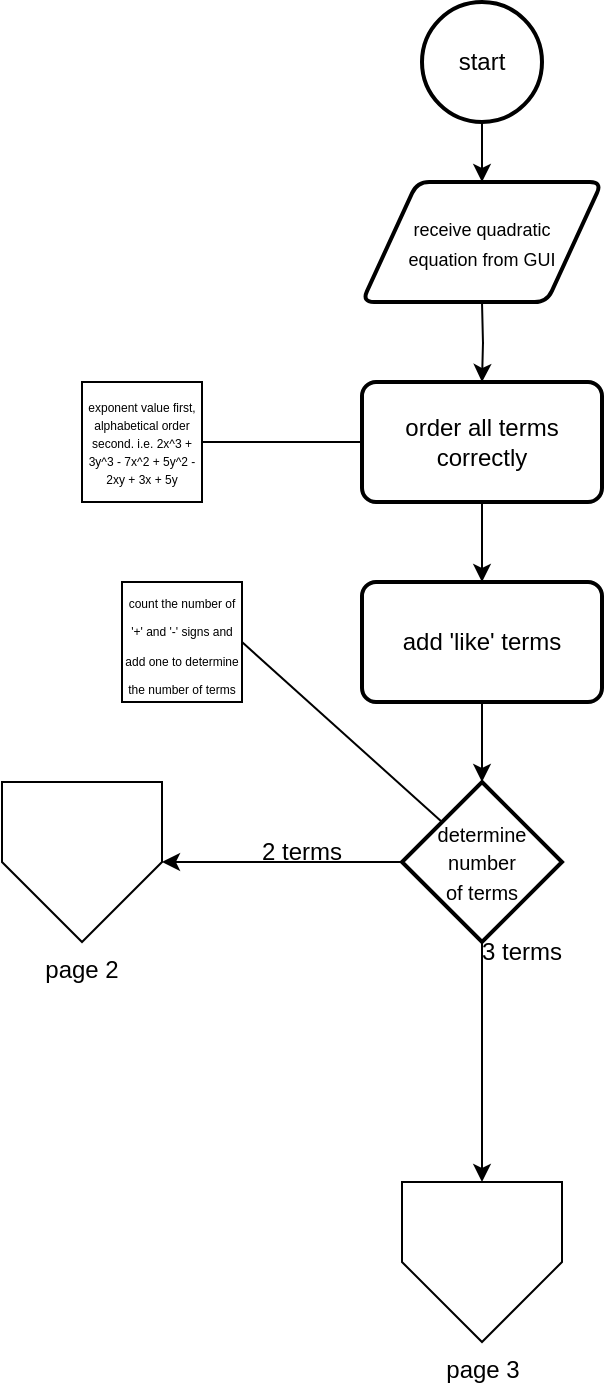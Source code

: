 <mxfile version="21.7.4" type="github" pages="3">
  <diagram id="C5RBs43oDa-KdzZeNtuy" name="Page-1">
    <mxGraphModel dx="557" dy="354" grid="1" gridSize="10" guides="1" tooltips="1" connect="1" arrows="1" fold="1" page="1" pageScale="1" pageWidth="1200" pageHeight="1200" math="0" shadow="0">
      <root>
        <mxCell id="WIyWlLk6GJQsqaUBKTNV-0" />
        <mxCell id="WIyWlLk6GJQsqaUBKTNV-1" parent="WIyWlLk6GJQsqaUBKTNV-0" />
        <mxCell id="uuK180FAohqSELHZCYVR-2" style="edgeStyle=orthogonalEdgeStyle;rounded=0;orthogonalLoop=1;jettySize=auto;html=1;entryX=0.5;entryY=0;entryDx=0;entryDy=0;" parent="WIyWlLk6GJQsqaUBKTNV-1" source="uuK180FAohqSELHZCYVR-0" edge="1">
          <mxGeometry relative="1" as="geometry">
            <mxPoint x="600" y="100" as="targetPoint" />
          </mxGeometry>
        </mxCell>
        <mxCell id="uuK180FAohqSELHZCYVR-0" value="start" style="rounded=1;whiteSpace=wrap;html=1;strokeWidth=2;shape=mxgraph.flowchart.start_2;" parent="WIyWlLk6GJQsqaUBKTNV-1" vertex="1">
          <mxGeometry x="570" y="10" width="60" height="60" as="geometry" />
        </mxCell>
        <mxCell id="uuK180FAohqSELHZCYVR-4" value="" style="edgeStyle=orthogonalEdgeStyle;rounded=0;orthogonalLoop=1;jettySize=auto;html=1;" parent="WIyWlLk6GJQsqaUBKTNV-1" edge="1">
          <mxGeometry relative="1" as="geometry">
            <mxPoint x="600" y="200" as="targetPoint" />
            <mxPoint x="600" y="160" as="sourcePoint" />
          </mxGeometry>
        </mxCell>
        <mxCell id="uuK180FAohqSELHZCYVR-7" style="edgeStyle=orthogonalEdgeStyle;rounded=0;orthogonalLoop=1;jettySize=auto;html=1;entryX=0.5;entryY=0;entryDx=0;entryDy=0;" parent="WIyWlLk6GJQsqaUBKTNV-1" source="uuK180FAohqSELHZCYVR-5" target="uuK180FAohqSELHZCYVR-6" edge="1">
          <mxGeometry relative="1" as="geometry" />
        </mxCell>
        <mxCell id="uuK180FAohqSELHZCYVR-5" value="order all terms correctly" style="shape=label;whiteSpace=wrap;html=1;backgroundOutline=1;rounded=1;absoluteArcSize=1;arcSize=14;strokeWidth=2;" parent="WIyWlLk6GJQsqaUBKTNV-1" vertex="1">
          <mxGeometry x="540" y="200" width="120" height="60" as="geometry" />
        </mxCell>
        <mxCell id="uuK180FAohqSELHZCYVR-13" style="edgeStyle=orthogonalEdgeStyle;rounded=0;orthogonalLoop=1;jettySize=auto;html=1;entryX=0.5;entryY=0;entryDx=0;entryDy=0;" parent="WIyWlLk6GJQsqaUBKTNV-1" source="uuK180FAohqSELHZCYVR-6" target="uuK180FAohqSELHZCYVR-12" edge="1">
          <mxGeometry relative="1" as="geometry" />
        </mxCell>
        <mxCell id="uuK180FAohqSELHZCYVR-6" value="add &#39;like&#39; terms" style="shape=label;whiteSpace=wrap;html=1;backgroundOutline=1;rounded=1;absoluteArcSize=1;arcSize=14;strokeWidth=2;" parent="WIyWlLk6GJQsqaUBKTNV-1" vertex="1">
          <mxGeometry x="540" y="300" width="120" height="60" as="geometry" />
        </mxCell>
        <mxCell id="uuK180FAohqSELHZCYVR-10" value="&lt;p style=&quot;line-height: 60%;&quot;&gt;&lt;font style=&quot;font-size: 6px;&quot;&gt;exponent value first, alphabetical order second.&amp;nbsp;&lt;/font&gt;&lt;span style=&quot;background-color: initial; font-size: 6px;&quot;&gt;i.e. 2x^3 + 3y^3 - 7x^2 + 5y^2 - 2xy + 3x + 5y&lt;/span&gt;&lt;/p&gt;" style="whiteSpace=wrap;html=1;aspect=fixed;align=center;" parent="WIyWlLk6GJQsqaUBKTNV-1" vertex="1">
          <mxGeometry x="400" y="200" width="60" height="60" as="geometry" />
        </mxCell>
        <mxCell id="uuK180FAohqSELHZCYVR-11" value="" style="endArrow=none;html=1;rounded=0;exitX=1;exitY=0.5;exitDx=0;exitDy=0;entryX=0;entryY=0.5;entryDx=0;entryDy=0;" parent="WIyWlLk6GJQsqaUBKTNV-1" source="uuK180FAohqSELHZCYVR-10" target="uuK180FAohqSELHZCYVR-5" edge="1">
          <mxGeometry width="50" height="50" relative="1" as="geometry">
            <mxPoint x="580" y="310" as="sourcePoint" />
            <mxPoint x="630" y="260" as="targetPoint" />
          </mxGeometry>
        </mxCell>
        <mxCell id="uuK180FAohqSELHZCYVR-18" style="edgeStyle=orthogonalEdgeStyle;rounded=0;orthogonalLoop=1;jettySize=auto;html=1;entryX=1;entryY=0.5;entryDx=0;entryDy=0;" parent="WIyWlLk6GJQsqaUBKTNV-1" source="uuK180FAohqSELHZCYVR-12" target="uuK180FAohqSELHZCYVR-17" edge="1">
          <mxGeometry relative="1" as="geometry" />
        </mxCell>
        <mxCell id="_RqgXrxkufGELztGptjM-1" style="edgeStyle=orthogonalEdgeStyle;rounded=0;orthogonalLoop=1;jettySize=auto;html=1;entryX=0.5;entryY=0;entryDx=0;entryDy=0;" edge="1" parent="WIyWlLk6GJQsqaUBKTNV-1" source="uuK180FAohqSELHZCYVR-12" target="_RqgXrxkufGELztGptjM-0">
          <mxGeometry relative="1" as="geometry" />
        </mxCell>
        <mxCell id="uuK180FAohqSELHZCYVR-12" value="&lt;font style=&quot;font-size: 10px;&quot;&gt;determine number &lt;br&gt;of terms&lt;/font&gt;" style="whiteSpace=wrap;html=1;strokeWidth=2;shape=mxgraph.flowchart.decision;" parent="WIyWlLk6GJQsqaUBKTNV-1" vertex="1">
          <mxGeometry x="560" y="400" width="80" height="80" as="geometry" />
        </mxCell>
        <mxCell id="uuK180FAohqSELHZCYVR-14" value="&lt;font style=&quot;font-size: 6px;&quot;&gt;count the number of &#39;+&#39; and &#39;-&#39; signs and add one to determine the number of terms&lt;/font&gt;" style="whiteSpace=wrap;html=1;aspect=fixed;" parent="WIyWlLk6GJQsqaUBKTNV-1" vertex="1">
          <mxGeometry x="420" y="300" width="60" height="60" as="geometry" />
        </mxCell>
        <mxCell id="uuK180FAohqSELHZCYVR-15" value="" style="endArrow=none;html=1;rounded=0;exitX=1;exitY=0.5;exitDx=0;exitDy=0;" parent="WIyWlLk6GJQsqaUBKTNV-1" source="uuK180FAohqSELHZCYVR-14" edge="1">
          <mxGeometry width="50" height="50" relative="1" as="geometry">
            <mxPoint x="480" y="420" as="sourcePoint" />
            <mxPoint x="580" y="420" as="targetPoint" />
          </mxGeometry>
        </mxCell>
        <mxCell id="uuK180FAohqSELHZCYVR-17" value="page 2" style="shape=offPageConnector;whiteSpace=wrap;html=1;verticalLabelPosition=bottom;verticalAlign=top;rounded=0;size=0.5;" parent="WIyWlLk6GJQsqaUBKTNV-1" vertex="1">
          <mxGeometry x="360" y="400" width="80" height="80" as="geometry" />
        </mxCell>
        <mxCell id="uuK180FAohqSELHZCYVR-19" value="2 terms" style="text;html=1;strokeColor=none;fillColor=none;align=center;verticalAlign=middle;whiteSpace=wrap;rounded=0;" parent="WIyWlLk6GJQsqaUBKTNV-1" vertex="1">
          <mxGeometry x="480" y="420" width="60" height="30" as="geometry" />
        </mxCell>
        <mxCell id="JuvmCKyPmSD7rw9ot1g9-1" value="&lt;font style=&quot;&quot;&gt;&lt;font style=&quot;font-size: 9px;&quot;&gt;receive quadratic&lt;br&gt;equation from GUI&lt;/font&gt;&lt;br&gt;&lt;/font&gt;" style="shape=parallelogram;html=1;strokeWidth=2;perimeter=parallelogramPerimeter;whiteSpace=wrap;rounded=1;arcSize=12;size=0.23;" parent="WIyWlLk6GJQsqaUBKTNV-1" vertex="1">
          <mxGeometry x="540" y="100" width="120" height="60" as="geometry" />
        </mxCell>
        <mxCell id="_RqgXrxkufGELztGptjM-0" value="page 3" style="verticalLabelPosition=bottom;verticalAlign=top;html=1;shape=offPageConnector;rounded=0;size=0.5;" vertex="1" parent="WIyWlLk6GJQsqaUBKTNV-1">
          <mxGeometry x="560" y="600" width="80" height="80" as="geometry" />
        </mxCell>
        <mxCell id="_RqgXrxkufGELztGptjM-2" value="3 terms" style="text;html=1;strokeColor=none;fillColor=none;align=center;verticalAlign=middle;whiteSpace=wrap;rounded=0;" vertex="1" parent="WIyWlLk6GJQsqaUBKTNV-1">
          <mxGeometry x="590" y="470" width="60" height="30" as="geometry" />
        </mxCell>
      </root>
    </mxGraphModel>
  </diagram>
  <diagram id="BQg6JwgNhNgrC6UbApTg" name="Page-2">
    <mxGraphModel dx="796" dy="506" grid="1" gridSize="10" guides="1" tooltips="1" connect="1" arrows="1" fold="1" page="1" pageScale="1" pageWidth="1200" pageHeight="1200" math="0" shadow="0">
      <root>
        <mxCell id="0" />
        <mxCell id="1" parent="0" />
        <mxCell id="5-Mt6bs5kKPVT8Y9pz6Z-4" style="edgeStyle=orthogonalEdgeStyle;rounded=0;orthogonalLoop=1;jettySize=auto;html=1;entryX=0.5;entryY=0;entryDx=0;entryDy=0;" parent="1" source="EtWaN-WnZ443iwk2cbBP-1" target="5-Mt6bs5kKPVT8Y9pz6Z-3" edge="1">
          <mxGeometry relative="1" as="geometry" />
        </mxCell>
        <mxCell id="EtWaN-WnZ443iwk2cbBP-1" value="continue from page 1" style="shape=offPageConnector;whiteSpace=wrap;html=1;" parent="1" vertex="1">
          <mxGeometry x="560" width="80" height="80" as="geometry" />
        </mxCell>
        <mxCell id="s2lf8T3ZpkW-WNz2dh5t-12" style="edgeStyle=orthogonalEdgeStyle;rounded=0;orthogonalLoop=1;jettySize=auto;html=1;entryX=0.5;entryY=0;entryDx=0;entryDy=0;" parent="1" source="5-Mt6bs5kKPVT8Y9pz6Z-3" target="s2lf8T3ZpkW-WNz2dh5t-1" edge="1">
          <mxGeometry relative="1" as="geometry" />
        </mxCell>
        <mxCell id="5-Mt6bs5kKPVT8Y9pz6Z-3" value="determine the binomial type" style="rounded=1;whiteSpace=wrap;html=1;absoluteArcSize=1;arcSize=14;strokeWidth=2;" parent="1" vertex="1">
          <mxGeometry x="550" y="120" width="100" height="100" as="geometry" />
        </mxCell>
        <mxCell id="5-Mt6bs5kKPVT8Y9pz6Z-8" style="edgeStyle=orthogonalEdgeStyle;rounded=0;orthogonalLoop=1;jettySize=auto;html=1;entryX=0.5;entryY=0;entryDx=0;entryDy=0;entryPerimeter=0;" parent="1" source="5-Mt6bs5kKPVT8Y9pz6Z-5" target="5-Mt6bs5kKPVT8Y9pz6Z-7" edge="1">
          <mxGeometry relative="1" as="geometry" />
        </mxCell>
        <mxCell id="jNJkGPtJVap60MOeSGy_-3" style="edgeStyle=orthogonalEdgeStyle;rounded=0;orthogonalLoop=1;jettySize=auto;html=1;entryX=1;entryY=0.5;entryDx=0;entryDy=0;exitX=1;exitY=0.5;exitDx=0;exitDy=0;exitPerimeter=0;" edge="1" parent="1" source="5-Mt6bs5kKPVT8Y9pz6Z-5" target="yLvlcDcz9tJkH_rwTKGk-1">
          <mxGeometry relative="1" as="geometry">
            <mxPoint x="670" y="450" as="sourcePoint" />
            <mxPoint x="650" y="850" as="targetPoint" />
            <Array as="points">
              <mxPoint x="740" y="450" />
              <mxPoint x="740" y="850" />
            </Array>
          </mxGeometry>
        </mxCell>
        <mxCell id="5-Mt6bs5kKPVT8Y9pz6Z-5" value="&lt;font style=&quot;font-size: 9px;&quot;&gt;are the terms subtracted?&lt;/font&gt;" style="strokeWidth=2;html=1;shape=mxgraph.flowchart.decision;whiteSpace=wrap;" parent="1" vertex="1">
          <mxGeometry x="550" y="400" width="100" height="100" as="geometry" />
        </mxCell>
        <mxCell id="s2lf8T3ZpkW-WNz2dh5t-11" style="edgeStyle=orthogonalEdgeStyle;rounded=0;orthogonalLoop=1;jettySize=auto;html=1;entryX=0.5;entryY=0;entryDx=0;entryDy=0;" parent="1" source="5-Mt6bs5kKPVT8Y9pz6Z-7" target="s2lf8T3ZpkW-WNz2dh5t-8" edge="1">
          <mxGeometry relative="1" as="geometry" />
        </mxCell>
        <mxCell id="jNJkGPtJVap60MOeSGy_-4" style="edgeStyle=orthogonalEdgeStyle;rounded=0;orthogonalLoop=1;jettySize=auto;html=1;" edge="1" parent="1" source="5-Mt6bs5kKPVT8Y9pz6Z-7">
          <mxGeometry relative="1" as="geometry">
            <mxPoint x="740" y="590" as="targetPoint" />
          </mxGeometry>
        </mxCell>
        <mxCell id="5-Mt6bs5kKPVT8Y9pz6Z-7" value="&lt;font style=&quot;font-size: 10px;&quot;&gt;can they both be square-rooted?&lt;/font&gt;" style="strokeWidth=2;html=1;shape=mxgraph.flowchart.decision;whiteSpace=wrap;" parent="1" vertex="1">
          <mxGeometry x="550" y="540" width="100" height="100" as="geometry" />
        </mxCell>
        <mxCell id="5-Mt6bs5kKPVT8Y9pz6Z-9" value="yes" style="text;html=1;strokeColor=none;fillColor=none;align=center;verticalAlign=middle;whiteSpace=wrap;rounded=0;" parent="1" vertex="1">
          <mxGeometry x="560" y="490" width="60" height="30" as="geometry" />
        </mxCell>
        <mxCell id="s2lf8T3ZpkW-WNz2dh5t-13" style="edgeStyle=orthogonalEdgeStyle;rounded=0;orthogonalLoop=1;jettySize=auto;html=1;entryX=0.5;entryY=0;entryDx=0;entryDy=0;entryPerimeter=0;" parent="1" source="s2lf8T3ZpkW-WNz2dh5t-1" target="5-Mt6bs5kKPVT8Y9pz6Z-5" edge="1">
          <mxGeometry relative="1" as="geometry" />
        </mxCell>
        <mxCell id="s2lf8T3ZpkW-WNz2dh5t-1" value="factor out GCF" style="rounded=1;whiteSpace=wrap;html=1;absoluteArcSize=1;arcSize=14;strokeWidth=2;" parent="1" vertex="1">
          <mxGeometry x="550" y="260" width="100" height="100" as="geometry" />
        </mxCell>
        <mxCell id="s2lf8T3ZpkW-WNz2dh5t-4" value="no" style="text;html=1;strokeColor=none;fillColor=none;align=center;verticalAlign=middle;whiteSpace=wrap;rounded=0;" parent="1" vertex="1">
          <mxGeometry x="630" y="430" width="60" height="30" as="geometry" />
        </mxCell>
        <mxCell id="s2lf8T3ZpkW-WNz2dh5t-5" value="no" style="text;html=1;strokeColor=none;fillColor=none;align=center;verticalAlign=middle;whiteSpace=wrap;rounded=0;" parent="1" vertex="1">
          <mxGeometry x="630" y="570" width="60" height="30" as="geometry" />
        </mxCell>
        <mxCell id="jNJkGPtJVap60MOeSGy_-2" style="edgeStyle=orthogonalEdgeStyle;rounded=0;orthogonalLoop=1;jettySize=auto;html=1;entryX=0.5;entryY=0;entryDx=0;entryDy=0;entryPerimeter=0;" edge="1" parent="1" source="s2lf8T3ZpkW-WNz2dh5t-8">
          <mxGeometry relative="1" as="geometry">
            <mxPoint x="600" y="820" as="targetPoint" />
          </mxGeometry>
        </mxCell>
        <mxCell id="s2lf8T3ZpkW-WNz2dh5t-8" value="square root both numbers, and sub them in for x and y in: (x - y) (x + y)" style="rounded=1;whiteSpace=wrap;html=1;absoluteArcSize=1;arcSize=14;strokeWidth=2;" parent="1" vertex="1">
          <mxGeometry x="550" y="680" width="100" height="100" as="geometry" />
        </mxCell>
        <mxCell id="s2lf8T3ZpkW-WNz2dh5t-10" value="yes" style="text;html=1;strokeColor=none;fillColor=none;align=center;verticalAlign=middle;whiteSpace=wrap;rounded=0;" parent="1" vertex="1">
          <mxGeometry x="580" y="630" width="60" height="30" as="geometry" />
        </mxCell>
        <mxCell id="yLvlcDcz9tJkH_rwTKGk-1" value="&lt;font style=&quot;font-size: 9px;&quot;&gt;return factored &lt;br&gt;equation to GUI&lt;/font&gt;" style="shape=parallelogram;html=1;strokeWidth=2;perimeter=parallelogramPerimeter;whiteSpace=wrap;rounded=1;arcSize=12;size=0.23;" vertex="1" parent="1">
          <mxGeometry x="550" y="820" width="100" height="60" as="geometry" />
        </mxCell>
      </root>
    </mxGraphModel>
  </diagram>
  <diagram id="zyUjxUo1pK8jHnFYvZsr" name="Page-3">
    <mxGraphModel dx="796" dy="506" grid="1" gridSize="10" guides="1" tooltips="1" connect="1" arrows="1" fold="1" page="1" pageScale="1" pageWidth="1200" pageHeight="1200" math="0" shadow="0">
      <root>
        <mxCell id="0" />
        <mxCell id="1" parent="0" />
        <mxCell id="ZW-iZAe8YLrABDaNjJLP-2" style="edgeStyle=orthogonalEdgeStyle;rounded=0;orthogonalLoop=1;jettySize=auto;html=1;entryX=0.5;entryY=0;entryDx=0;entryDy=0;" edge="1" parent="1" source="qHRbzuPbIU0PqnoSOkwj-3" target="ZW-iZAe8YLrABDaNjJLP-1">
          <mxGeometry relative="1" as="geometry" />
        </mxCell>
        <mxCell id="qHRbzuPbIU0PqnoSOkwj-3" value="continue from page 1" style="shape=offPageConnector;whiteSpace=wrap;html=1;size=0.5;" vertex="1" parent="1">
          <mxGeometry x="560" width="80" height="80" as="geometry" />
        </mxCell>
        <mxCell id="ZW-iZAe8YLrABDaNjJLP-4" style="edgeStyle=orthogonalEdgeStyle;rounded=0;orthogonalLoop=1;jettySize=auto;html=1;entryX=0.5;entryY=0;entryDx=0;entryDy=0;entryPerimeter=0;" edge="1" parent="1" source="ZW-iZAe8YLrABDaNjJLP-1" target="ZW-iZAe8YLrABDaNjJLP-3">
          <mxGeometry relative="1" as="geometry" />
        </mxCell>
        <mxCell id="ZW-iZAe8YLrABDaNjJLP-1" value="factor out GCF" style="rounded=1;whiteSpace=wrap;html=1;absoluteArcSize=1;arcSize=14;strokeWidth=2;" vertex="1" parent="1">
          <mxGeometry x="550" y="120" width="100" height="100" as="geometry" />
        </mxCell>
        <mxCell id="ZW-iZAe8YLrABDaNjJLP-3" value="&lt;font style=&quot;font-size: 8px;&quot;&gt;do the square &lt;br&gt;roots&amp;nbsp;of a and c have decimals, and does &lt;br&gt;2ac = b?&lt;/font&gt;" style="strokeWidth=2;html=1;shape=mxgraph.flowchart.decision;whiteSpace=wrap;" vertex="1" parent="1">
          <mxGeometry x="550" y="260" width="100" height="100" as="geometry" />
        </mxCell>
        <mxCell id="ZW-iZAe8YLrABDaNjJLP-9" style="edgeStyle=orthogonalEdgeStyle;rounded=0;orthogonalLoop=1;jettySize=auto;html=1;entryX=0.5;entryY=0;entryDx=0;entryDy=0;" edge="1" parent="1">
          <mxGeometry relative="1" as="geometry">
            <mxPoint x="600" y="500" as="sourcePoint" />
            <mxPoint x="600" y="540" as="targetPoint" />
          </mxGeometry>
        </mxCell>
        <mxCell id="ZW-iZAe8YLrABDaNjJLP-10" value="yes" style="text;html=1;strokeColor=none;fillColor=none;align=center;verticalAlign=middle;whiteSpace=wrap;rounded=0;" vertex="1" parent="1">
          <mxGeometry x="580" y="490" width="60" height="30" as="geometry" />
        </mxCell>
        <mxCell id="ZW-iZAe8YLrABDaNjJLP-14" style="edgeStyle=orthogonalEdgeStyle;rounded=0;orthogonalLoop=1;jettySize=auto;html=1;entryX=0.5;entryY=0;entryDx=0;entryDy=0;" edge="1" parent="1" source="ZW-iZAe8YLrABDaNjJLP-12" target="ZW-iZAe8YLrABDaNjJLP-13">
          <mxGeometry relative="1" as="geometry" />
        </mxCell>
        <mxCell id="4CFxt6qYmShe7Cd7gjbn-3" style="edgeStyle=orthogonalEdgeStyle;rounded=0;orthogonalLoop=1;jettySize=auto;html=1;entryX=0.5;entryY=0;entryDx=0;entryDy=0;" edge="1" parent="1" source="ZW-iZAe8YLrABDaNjJLP-12" target="4CFxt6qYmShe7Cd7gjbn-2">
          <mxGeometry relative="1" as="geometry" />
        </mxCell>
        <mxCell id="ZW-iZAe8YLrABDaNjJLP-12" value="is b negative?" style="strokeWidth=2;html=1;shape=mxgraph.flowchart.decision;whiteSpace=wrap;" vertex="1" parent="1">
          <mxGeometry x="550" y="540" width="100" height="100" as="geometry" />
        </mxCell>
        <mxCell id="4CFxt6qYmShe7Cd7gjbn-6" style="edgeStyle=orthogonalEdgeStyle;rounded=0;orthogonalLoop=1;jettySize=auto;html=1;entryX=1;entryY=0.5;entryDx=0;entryDy=0;" edge="1" parent="1" source="ZW-iZAe8YLrABDaNjJLP-13" target="4CFxt6qYmShe7Cd7gjbn-1">
          <mxGeometry relative="1" as="geometry">
            <Array as="points">
              <mxPoint x="690" y="850" />
            </Array>
          </mxGeometry>
        </mxCell>
        <mxCell id="ZW-iZAe8YLrABDaNjJLP-13" value="square root and sub a and c into the following equation: (a - c)&lt;sup&gt;2&lt;/sup&gt;" style="rounded=1;whiteSpace=wrap;html=1;absoluteArcSize=1;arcSize=14;strokeWidth=2;" vertex="1" parent="1">
          <mxGeometry x="640" y="680" width="100" height="100" as="geometry" />
        </mxCell>
        <mxCell id="ZW-iZAe8YLrABDaNjJLP-15" value="yes" style="text;html=1;strokeColor=none;fillColor=none;align=center;verticalAlign=middle;whiteSpace=wrap;rounded=0;" vertex="1" parent="1">
          <mxGeometry x="580" y="630" width="60" height="30" as="geometry" />
        </mxCell>
        <mxCell id="4CFxt6qYmShe7Cd7gjbn-1" value="&lt;font style=&quot;font-size: 9px;&quot;&gt;return factored&lt;br&gt;equation to GUI&lt;/font&gt;" style="shape=parallelogram;html=1;strokeWidth=2;perimeter=parallelogramPerimeter;whiteSpace=wrap;rounded=1;arcSize=12;size=0.23;" vertex="1" parent="1">
          <mxGeometry x="550" y="820" width="100" height="60" as="geometry" />
        </mxCell>
        <mxCell id="4CFxt6qYmShe7Cd7gjbn-5" style="edgeStyle=orthogonalEdgeStyle;rounded=0;orthogonalLoop=1;jettySize=auto;html=1;entryX=0;entryY=0.5;entryDx=0;entryDy=0;exitX=0.5;exitY=1;exitDx=0;exitDy=0;" edge="1" parent="1" source="4CFxt6qYmShe7Cd7gjbn-2" target="4CFxt6qYmShe7Cd7gjbn-1">
          <mxGeometry relative="1" as="geometry">
            <Array as="points">
              <mxPoint x="510" y="850" />
            </Array>
          </mxGeometry>
        </mxCell>
        <mxCell id="4CFxt6qYmShe7Cd7gjbn-2" value="square root and sub a and c into the following equation: (a + c)&lt;sup&gt;2&lt;/sup&gt;" style="rounded=1;whiteSpace=wrap;html=1;absoluteArcSize=1;arcSize=14;strokeWidth=2;" vertex="1" parent="1">
          <mxGeometry x="460" y="680" width="100" height="100" as="geometry" />
        </mxCell>
        <mxCell id="4CFxt6qYmShe7Cd7gjbn-4" value="no" style="text;html=1;strokeColor=none;fillColor=none;align=center;verticalAlign=middle;whiteSpace=wrap;rounded=0;" vertex="1" parent="1">
          <mxGeometry x="510" y="570" width="60" height="30" as="geometry" />
        </mxCell>
      </root>
    </mxGraphModel>
  </diagram>
</mxfile>
